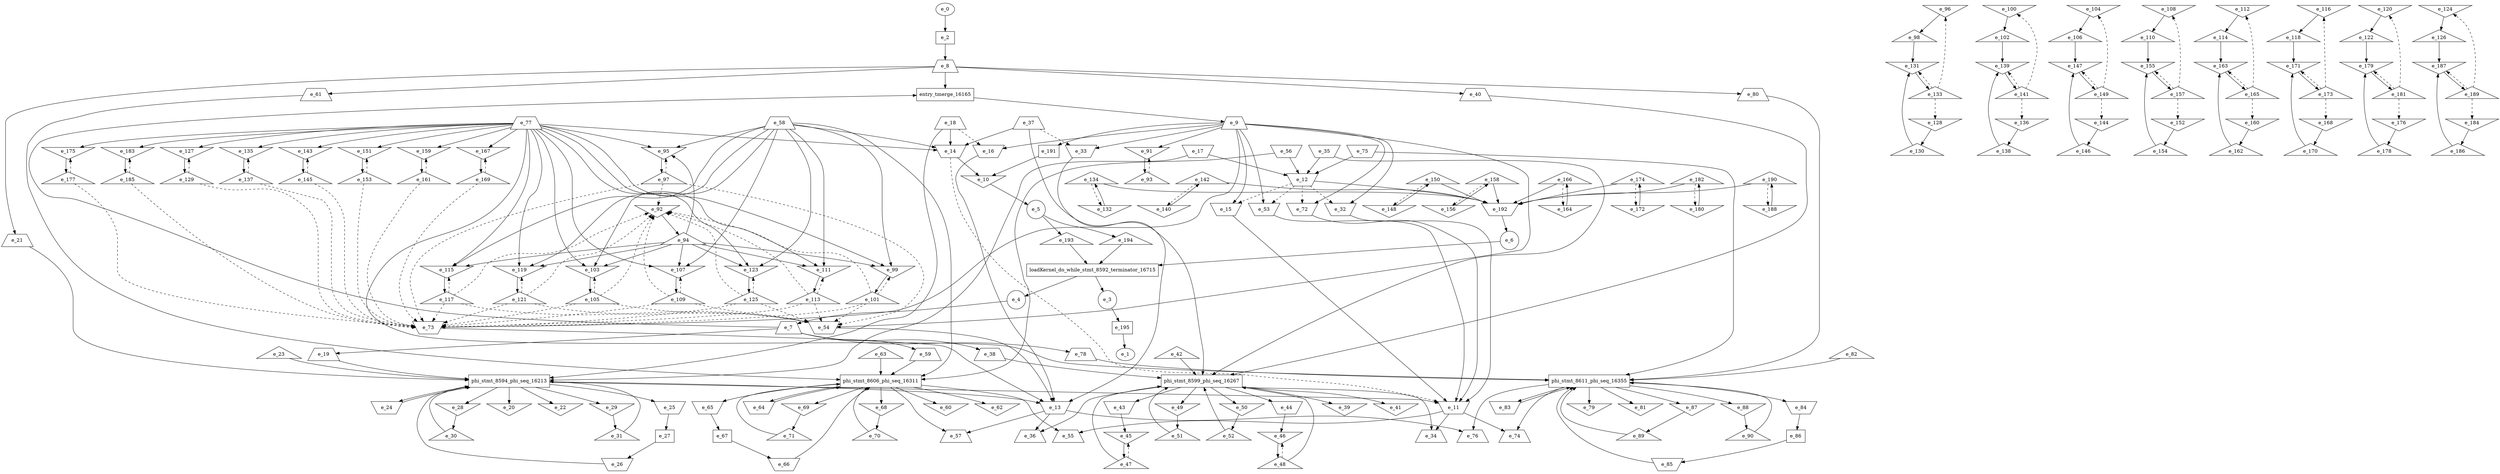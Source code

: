 digraph control_path {
  e_0: entry_node : n ;
  e_1: exit_node : s ;
  e_2 [shape = dot];
  e_3 [shape = circle];
  e_4 [shape = circle];
  e_5 [shape = circle];
  e_6 [shape = circle];
  e_7 [shape = trapezium];
  e_8 [shape = trapezium];
  e_9 [shape = trapezium];
  e_10 [shape = invtriangle];
  e_11 [shape = invtrapezium];
  e_12 [shape = invtrapezium];
  e_13 [shape = invtrapezium];
  e_14 [shape = invtrapezium];
  e_15 [shape = invtrapezium];
  e_16 [shape = invtrapezium];
  e_17 [shape = invtrapezium];
  e_18 [shape = trapezium];
  e_19 [shape = trapezium];
  e_20 [shape = invtriangle];
  e_21 [shape = trapezium];
  e_22 [shape = invtriangle];
  e_23 [shape = triangle];
  e_24 [shape = invtrapezium];
  e_25 [shape = invtrapezium];
  e_26 [shape = invtrapezium];
  e_27 [shape = dot];
  e_28 [shape = invtriangle];
  e_29 [shape = invtriangle];
  e_30 [shape = triangle];
  e_31 [shape = triangle];
  e_32 [shape = invtrapezium];
  e_33 [shape = invtrapezium];
  e_34 [shape = trapezium];
  e_35 [shape = invtrapezium];
  e_36 [shape = trapezium];
  e_37 [shape = trapezium];
  e_38 [shape = trapezium];
  e_39 [shape = invtriangle];
  e_40 [shape = trapezium];
  e_41 [shape = invtriangle];
  e_42 [shape = triangle];
  e_43 [shape = invtrapezium];
  e_44 [shape = invtrapezium];
  e_45 [shape = invtriangle];
  e_46 [shape = invtriangle];
  e_47 [shape = triangle];
  e_48 [shape = triangle];
  e_49 [shape = invtriangle];
  e_50 [shape = invtriangle];
  e_51 [shape = triangle];
  e_52 [shape = triangle];
  e_53 [shape = invtrapezium];
  e_54 [shape = invtrapezium];
  e_55 [shape = trapezium];
  e_56 [shape = invtrapezium];
  e_57 [shape = trapezium];
  e_58 [shape = trapezium];
  e_59 [shape = trapezium];
  e_60 [shape = invtriangle];
  e_61 [shape = trapezium];
  e_62 [shape = invtriangle];
  e_63 [shape = triangle];
  e_64 [shape = invtrapezium];
  e_65 [shape = invtrapezium];
  e_66 [shape = invtrapezium];
  e_67 [shape = dot];
  e_68 [shape = invtriangle];
  e_69 [shape = invtriangle];
  e_70 [shape = triangle];
  e_71 [shape = triangle];
  e_72 [shape = invtrapezium];
  e_73 [shape = invtrapezium];
  e_74 [shape = trapezium];
  e_75 [shape = invtrapezium];
  e_76 [shape = trapezium];
  e_77 [shape = trapezium];
  e_78 [shape = trapezium];
  e_79 [shape = invtriangle];
  e_80 [shape = trapezium];
  e_81 [shape = invtriangle];
  e_82 [shape = triangle];
  e_83 [shape = invtrapezium];
  e_84 [shape = invtrapezium];
  e_85 [shape = invtrapezium];
  e_86 [shape = dot];
  e_87 [shape = invtriangle];
  e_88 [shape = invtriangle];
  e_89 [shape = triangle];
  e_90 [shape = triangle];
  e_91 [shape = invtriangle];
  e_92 [shape = invtriangle];
  e_93 [shape = triangle];
  e_94 [shape = triangle];
  e_95 [shape = invtriangle];
  e_96 [shape = invtriangle];
  e_97 [shape = triangle];
  e_98 [shape = triangle];
  e_99 [shape = invtriangle];
  e_100 [shape = invtriangle];
  e_101 [shape = triangle];
  e_102 [shape = triangle];
  e_103 [shape = invtriangle];
  e_104 [shape = invtriangle];
  e_105 [shape = triangle];
  e_106 [shape = triangle];
  e_107 [shape = invtriangle];
  e_108 [shape = invtriangle];
  e_109 [shape = triangle];
  e_110 [shape = triangle];
  e_111 [shape = invtriangle];
  e_112 [shape = invtriangle];
  e_113 [shape = triangle];
  e_114 [shape = triangle];
  e_115 [shape = invtriangle];
  e_116 [shape = invtriangle];
  e_117 [shape = triangle];
  e_118 [shape = triangle];
  e_119 [shape = invtriangle];
  e_120 [shape = invtriangle];
  e_121 [shape = triangle];
  e_122 [shape = triangle];
  e_123 [shape = invtriangle];
  e_124 [shape = invtriangle];
  e_125 [shape = triangle];
  e_126 [shape = triangle];
  e_127 [shape = invtriangle];
  e_128 [shape = invtriangle];
  e_129 [shape = triangle];
  e_130 [shape = triangle];
  e_131 [shape = invtriangle];
  e_132 [shape = invtriangle];
  e_133 [shape = triangle];
  e_134 [shape = triangle];
  e_135 [shape = invtriangle];
  e_136 [shape = invtriangle];
  e_137 [shape = triangle];
  e_138 [shape = triangle];
  e_139 [shape = invtriangle];
  e_140 [shape = invtriangle];
  e_141 [shape = triangle];
  e_142 [shape = triangle];
  e_143 [shape = invtriangle];
  e_144 [shape = invtriangle];
  e_145 [shape = triangle];
  e_146 [shape = triangle];
  e_147 [shape = invtriangle];
  e_148 [shape = invtriangle];
  e_149 [shape = triangle];
  e_150 [shape = triangle];
  e_151 [shape = invtriangle];
  e_152 [shape = invtriangle];
  e_153 [shape = triangle];
  e_154 [shape = triangle];
  e_155 [shape = invtriangle];
  e_156 [shape = invtriangle];
  e_157 [shape = triangle];
  e_158 [shape = triangle];
  e_159 [shape = invtriangle];
  e_160 [shape = invtriangle];
  e_161 [shape = triangle];
  e_162 [shape = triangle];
  e_163 [shape = invtriangle];
  e_164 [shape = invtriangle];
  e_165 [shape = triangle];
  e_166 [shape = triangle];
  e_167 [shape = invtriangle];
  e_168 [shape = invtriangle];
  e_169 [shape = triangle];
  e_170 [shape = triangle];
  e_171 [shape = invtriangle];
  e_172 [shape = invtriangle];
  e_173 [shape = triangle];
  e_174 [shape = triangle];
  e_175 [shape = invtriangle];
  e_176 [shape = invtriangle];
  e_177 [shape = triangle];
  e_178 [shape = triangle];
  e_179 [shape = invtriangle];
  e_180 [shape = invtriangle];
  e_181 [shape = triangle];
  e_182 [shape = triangle];
  e_183 [shape = invtriangle];
  e_184 [shape = invtriangle];
  e_185 [shape = triangle];
  e_186 [shape = triangle];
  e_187 [shape = invtriangle];
  e_188 [shape = invtriangle];
  e_189 [shape = triangle];
  e_190 [shape = triangle];
  e_191 [shape = dot];
  e_192 [shape = invtrapezium];
  e_193 [shape = triangle];
  e_194 [shape = triangle];
  e_195 [shape = dot];
  e_195 -> e_1;
  e_0 -> e_2;
  e_10 -> e_5;
  e_192 -> e_6;
  e_4 -> e_7;
  e_2 -> e_8;
  e_191 -> e_10;
  e_14 -> e_10;
  e_15 -> e_11;
  e_32 -> e_11;
  e_53 -> e_11;
  e_72 -> e_11;
  e_14 -> e_11[style = dashed];
  e_17 -> e_12;
  e_35 -> e_12;
  e_56 -> e_12;
  e_75 -> e_12;
  e_16 -> e_13;
  e_33 -> e_13;
  e_54 -> e_13;
  e_73 -> e_13;
  e_18 -> e_14;
  e_37 -> e_14;
  e_58 -> e_14;
  e_77 -> e_14;
  e_9 -> e_15;
  e_12 -> e_15[style = dashed];
  e_9 -> e_16;
  e_18 -> e_16[style = dashed];
  e_7 -> e_19;
  e_8 -> e_21;
  e_27 -> e_26;
  e_25 -> e_27;
  e_28 -> e_30;
  e_29 -> e_31;
  e_9 -> e_32;
  e_12 -> e_32[style = dashed];
  e_9 -> e_33;
  e_37 -> e_33[style = dashed];
  e_11 -> e_34;
  e_13 -> e_36;
  e_7 -> e_38;
  e_8 -> e_40;
  e_43 -> e_45;
  e_47 -> e_45[style = dashed];
  e_44 -> e_46;
  e_48 -> e_46[style = dashed];
  e_45 -> e_47;
  e_46 -> e_48;
  e_49 -> e_51;
  e_50 -> e_52;
  e_9 -> e_53;
  e_12 -> e_53[style = dashed];
  e_9 -> e_54;
  e_97 -> e_54[style = dashed];
  e_101 -> e_54[style = dashed];
  e_105 -> e_54[style = dashed];
  e_109 -> e_54[style = dashed];
  e_113 -> e_54[style = dashed];
  e_117 -> e_54[style = dashed];
  e_121 -> e_54[style = dashed];
  e_125 -> e_54[style = dashed];
  e_11 -> e_55;
  e_13 -> e_57;
  e_7 -> e_59;
  e_8 -> e_61;
  e_67 -> e_66;
  e_65 -> e_67;
  e_68 -> e_70;
  e_69 -> e_71;
  e_9 -> e_72;
  e_12 -> e_72[style = dashed];
  e_9 -> e_73;
  e_177 -> e_73[style = dashed];
  e_185 -> e_73[style = dashed];
  e_97 -> e_73[style = dashed];
  e_101 -> e_73[style = dashed];
  e_105 -> e_73[style = dashed];
  e_109 -> e_73[style = dashed];
  e_113 -> e_73[style = dashed];
  e_117 -> e_73[style = dashed];
  e_121 -> e_73[style = dashed];
  e_125 -> e_73[style = dashed];
  e_129 -> e_73[style = dashed];
  e_137 -> e_73[style = dashed];
  e_145 -> e_73[style = dashed];
  e_153 -> e_73[style = dashed];
  e_161 -> e_73[style = dashed];
  e_169 -> e_73[style = dashed];
  e_11 -> e_74;
  e_13 -> e_76;
  e_7 -> e_78;
  e_8 -> e_80;
  e_86 -> e_85;
  e_84 -> e_86;
  e_87 -> e_89;
  e_88 -> e_90;
  e_9 -> e_91;
  e_93 -> e_91[style = dashed];
  e_97 -> e_92[style = dashed];
  e_101 -> e_92[style = dashed];
  e_105 -> e_92[style = dashed];
  e_109 -> e_92[style = dashed];
  e_113 -> e_92[style = dashed];
  e_117 -> e_92[style = dashed];
  e_121 -> e_92[style = dashed];
  e_125 -> e_92[style = dashed];
  e_91 -> e_93;
  e_92 -> e_94;
  e_94 -> e_95;
  e_58 -> e_95;
  e_77 -> e_95;
  e_97 -> e_95[style = dashed];
  e_133 -> e_96[style = dashed];
  e_95 -> e_97;
  e_96 -> e_98;
  e_94 -> e_99;
  e_58 -> e_99;
  e_77 -> e_99;
  e_101 -> e_99[style = dashed];
  e_141 -> e_100[style = dashed];
  e_99 -> e_101;
  e_100 -> e_102;
  e_94 -> e_103;
  e_58 -> e_103;
  e_77 -> e_103;
  e_105 -> e_103[style = dashed];
  e_149 -> e_104[style = dashed];
  e_103 -> e_105;
  e_104 -> e_106;
  e_94 -> e_107;
  e_58 -> e_107;
  e_77 -> e_107;
  e_109 -> e_107[style = dashed];
  e_157 -> e_108[style = dashed];
  e_107 -> e_109;
  e_108 -> e_110;
  e_94 -> e_111;
  e_58 -> e_111;
  e_77 -> e_111;
  e_113 -> e_111[style = dashed];
  e_165 -> e_112[style = dashed];
  e_111 -> e_113;
  e_112 -> e_114;
  e_94 -> e_115;
  e_58 -> e_115;
  e_77 -> e_115;
  e_117 -> e_115[style = dashed];
  e_173 -> e_116[style = dashed];
  e_115 -> e_117;
  e_116 -> e_118;
  e_94 -> e_119;
  e_58 -> e_119;
  e_77 -> e_119;
  e_121 -> e_119[style = dashed];
  e_181 -> e_120[style = dashed];
  e_119 -> e_121;
  e_120 -> e_122;
  e_94 -> e_123;
  e_58 -> e_123;
  e_77 -> e_123;
  e_125 -> e_123[style = dashed];
  e_189 -> e_124[style = dashed];
  e_123 -> e_125;
  e_124 -> e_126;
  e_77 -> e_127;
  e_129 -> e_127[style = dashed];
  e_133 -> e_128[style = dashed];
  e_127 -> e_129;
  e_128 -> e_130;
  e_98 -> e_131;
  e_130 -> e_131;
  e_133 -> e_131[style = dashed];
  e_134 -> e_132[style = dashed];
  e_131 -> e_133;
  e_132 -> e_134;
  e_77 -> e_135;
  e_137 -> e_135[style = dashed];
  e_141 -> e_136[style = dashed];
  e_135 -> e_137;
  e_136 -> e_138;
  e_102 -> e_139;
  e_138 -> e_139;
  e_141 -> e_139[style = dashed];
  e_142 -> e_140[style = dashed];
  e_139 -> e_141;
  e_140 -> e_142;
  e_77 -> e_143;
  e_145 -> e_143[style = dashed];
  e_149 -> e_144[style = dashed];
  e_143 -> e_145;
  e_144 -> e_146;
  e_106 -> e_147;
  e_146 -> e_147;
  e_149 -> e_147[style = dashed];
  e_150 -> e_148[style = dashed];
  e_147 -> e_149;
  e_148 -> e_150;
  e_77 -> e_151;
  e_153 -> e_151[style = dashed];
  e_157 -> e_152[style = dashed];
  e_151 -> e_153;
  e_152 -> e_154;
  e_110 -> e_155;
  e_154 -> e_155;
  e_157 -> e_155[style = dashed];
  e_158 -> e_156[style = dashed];
  e_155 -> e_157;
  e_156 -> e_158;
  e_77 -> e_159;
  e_161 -> e_159[style = dashed];
  e_165 -> e_160[style = dashed];
  e_159 -> e_161;
  e_160 -> e_162;
  e_114 -> e_163;
  e_162 -> e_163;
  e_165 -> e_163[style = dashed];
  e_166 -> e_164[style = dashed];
  e_163 -> e_165;
  e_164 -> e_166;
  e_77 -> e_167;
  e_169 -> e_167[style = dashed];
  e_173 -> e_168[style = dashed];
  e_167 -> e_169;
  e_168 -> e_170;
  e_118 -> e_171;
  e_170 -> e_171;
  e_173 -> e_171[style = dashed];
  e_174 -> e_172[style = dashed];
  e_171 -> e_173;
  e_172 -> e_174;
  e_77 -> e_175;
  e_177 -> e_175[style = dashed];
  e_181 -> e_176[style = dashed];
  e_175 -> e_177;
  e_176 -> e_178;
  e_178 -> e_179;
  e_122 -> e_179;
  e_181 -> e_179[style = dashed];
  e_182 -> e_180[style = dashed];
  e_179 -> e_181;
  e_180 -> e_182;
  e_77 -> e_183;
  e_185 -> e_183[style = dashed];
  e_189 -> e_184[style = dashed];
  e_183 -> e_185;
  e_184 -> e_186;
  e_186 -> e_187;
  e_126 -> e_187;
  e_189 -> e_187[style = dashed];
  e_190 -> e_188[style = dashed];
  e_187 -> e_189;
  e_188 -> e_190;
  e_9 -> e_191;
  e_182 -> e_192;
  e_190 -> e_192;
  e_134 -> e_192;
  e_142 -> e_192;
  e_12 -> e_192;
  e_150 -> e_192;
  e_158 -> e_192;
  e_166 -> e_192;
  e_174 -> e_192;
  e_5 -> e_193;
  e_5 -> e_194;
  e_3 -> e_195;
  loadKernel_do_while_stmt_8592_terminator_16715 [shape=rectangle];
e_6 -> loadKernel_do_while_stmt_8592_terminator_16715;
e_194 -> loadKernel_do_while_stmt_8592_terminator_16715;
e_193 -> loadKernel_do_while_stmt_8592_terminator_16715;
loadKernel_do_while_stmt_8592_terminator_16715 -> e_4;
loadKernel_do_while_stmt_8592_terminator_16715 -> e_3;
  phi_stmt_8594_phi_seq_16213 [shape=rectangle];
e_21 -> phi_stmt_8594_phi_seq_16213;
phi_stmt_8594_phi_seq_16213 -> e_24;
phi_stmt_8594_phi_seq_16213 -> e_25;
phi_stmt_8594_phi_seq_16213 -> e_22;
e_24 -> phi_stmt_8594_phi_seq_16213;
e_26 -> phi_stmt_8594_phi_seq_16213;
e_19 -> phi_stmt_8594_phi_seq_16213;
phi_stmt_8594_phi_seq_16213 -> e_28;
phi_stmt_8594_phi_seq_16213 -> e_29;
phi_stmt_8594_phi_seq_16213 -> e_20;
e_30 -> phi_stmt_8594_phi_seq_16213;
e_31 -> phi_stmt_8594_phi_seq_16213;
e_17 -> phi_stmt_8594_phi_seq_16213;
e_18 -> phi_stmt_8594_phi_seq_16213;
phi_stmt_8594_phi_seq_16213 -> e_11;
phi_stmt_8594_phi_seq_16213 -> e_13;
e_23 -> phi_stmt_8594_phi_seq_16213;
  phi_stmt_8599_phi_seq_16267 [shape=rectangle];
e_40 -> phi_stmt_8599_phi_seq_16267;
phi_stmt_8599_phi_seq_16267 -> e_43;
phi_stmt_8599_phi_seq_16267 -> e_44;
phi_stmt_8599_phi_seq_16267 -> e_41;
e_47 -> phi_stmt_8599_phi_seq_16267;
e_48 -> phi_stmt_8599_phi_seq_16267;
e_38 -> phi_stmt_8599_phi_seq_16267;
phi_stmt_8599_phi_seq_16267 -> e_49;
phi_stmt_8599_phi_seq_16267 -> e_50;
phi_stmt_8599_phi_seq_16267 -> e_39;
e_51 -> phi_stmt_8599_phi_seq_16267;
e_52 -> phi_stmt_8599_phi_seq_16267;
e_35 -> phi_stmt_8599_phi_seq_16267;
e_37 -> phi_stmt_8599_phi_seq_16267;
phi_stmt_8599_phi_seq_16267 -> e_34;
phi_stmt_8599_phi_seq_16267 -> e_36;
e_42 -> phi_stmt_8599_phi_seq_16267;
  phi_stmt_8606_phi_seq_16311 [shape=rectangle];
e_61 -> phi_stmt_8606_phi_seq_16311;
phi_stmt_8606_phi_seq_16311 -> e_64;
phi_stmt_8606_phi_seq_16311 -> e_65;
phi_stmt_8606_phi_seq_16311 -> e_62;
e_64 -> phi_stmt_8606_phi_seq_16311;
e_66 -> phi_stmt_8606_phi_seq_16311;
e_59 -> phi_stmt_8606_phi_seq_16311;
phi_stmt_8606_phi_seq_16311 -> e_68;
phi_stmt_8606_phi_seq_16311 -> e_69;
phi_stmt_8606_phi_seq_16311 -> e_60;
e_70 -> phi_stmt_8606_phi_seq_16311;
e_71 -> phi_stmt_8606_phi_seq_16311;
e_56 -> phi_stmt_8606_phi_seq_16311;
e_58 -> phi_stmt_8606_phi_seq_16311;
phi_stmt_8606_phi_seq_16311 -> e_55;
phi_stmt_8606_phi_seq_16311 -> e_57;
e_63 -> phi_stmt_8606_phi_seq_16311;
  phi_stmt_8611_phi_seq_16355 [shape=rectangle];
e_80 -> phi_stmt_8611_phi_seq_16355;
phi_stmt_8611_phi_seq_16355 -> e_83;
phi_stmt_8611_phi_seq_16355 -> e_84;
phi_stmt_8611_phi_seq_16355 -> e_81;
e_83 -> phi_stmt_8611_phi_seq_16355;
e_85 -> phi_stmt_8611_phi_seq_16355;
e_78 -> phi_stmt_8611_phi_seq_16355;
phi_stmt_8611_phi_seq_16355 -> e_87;
phi_stmt_8611_phi_seq_16355 -> e_88;
phi_stmt_8611_phi_seq_16355 -> e_79;
e_89 -> phi_stmt_8611_phi_seq_16355;
e_90 -> phi_stmt_8611_phi_seq_16355;
e_75 -> phi_stmt_8611_phi_seq_16355;
e_77 -> phi_stmt_8611_phi_seq_16355;
phi_stmt_8611_phi_seq_16355 -> e_74;
phi_stmt_8611_phi_seq_16355 -> e_76;
e_82 -> phi_stmt_8611_phi_seq_16355;
entry_tmerge_16165 [shape = rectangle]; 
e_7 -> entry_tmerge_16165;
e_8 -> entry_tmerge_16165;
entry_tmerge_16165 -> e_9;
}
